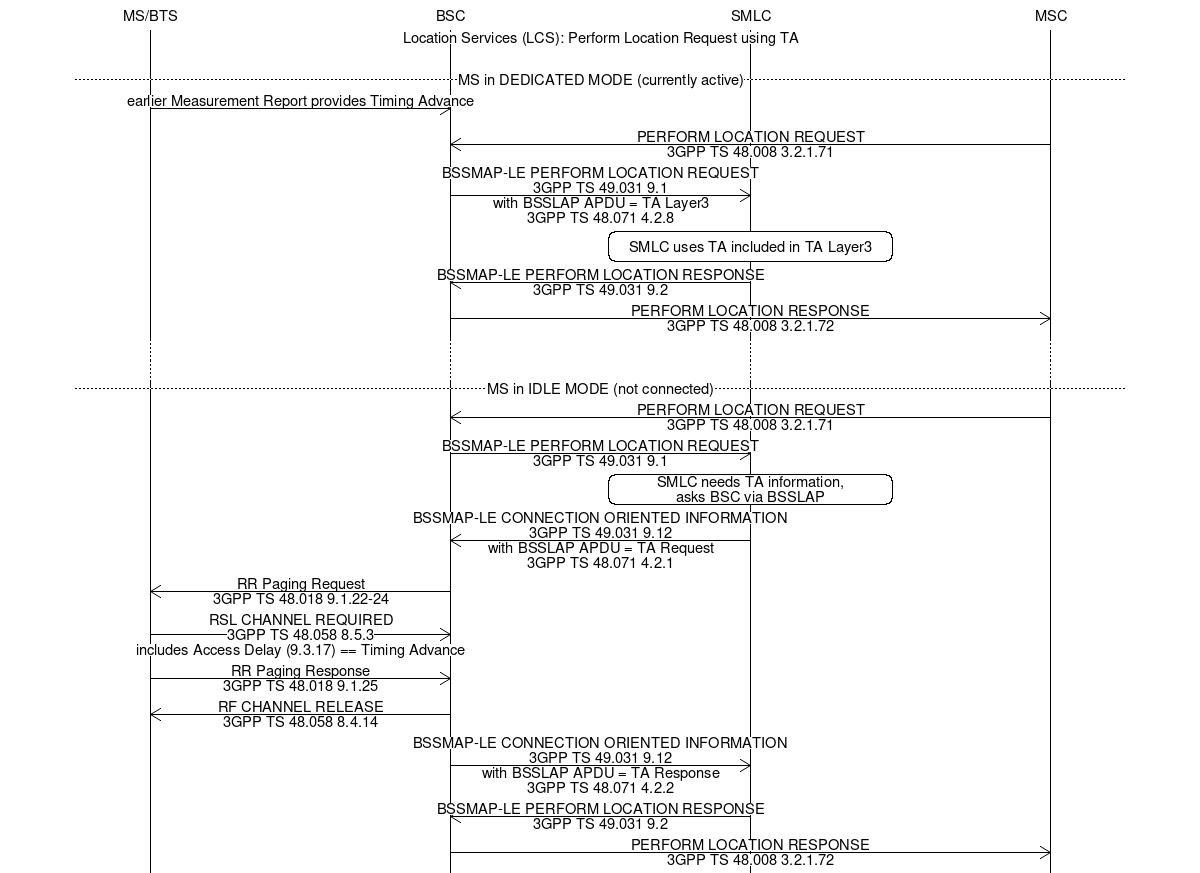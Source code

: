 msc {
  hscale="2";

  ms[label="MS/BTS"],bsc[label="BSC"],smlc[label="SMLC"],__msc[label="MSC"];

  ||| [label="Location Services (LCS): Perform Location Request using TA"];

  |||;
  --- [label="MS in DEDICATED MODE (currently active)"];

  ms =>> bsc [label="earlier Measurement Report provides Timing Advance"];

  bsc <<= __msc [label="PERFORM LOCATION REQUEST\n3GPP TS 48.008 3.2.1.71"];

  bsc =>> smlc [label="BSSMAP-LE PERFORM LOCATION REQUEST\n3GPP TS 49.031 9.1\nwith BSSLAP APDU = TA Layer3\n3GPP TS 48.071 4.2.8"];

  smlc rbox smlc [label="SMLC uses TA included in TA Layer3"];

  bsc <<= smlc [label="BSSMAP-LE PERFORM LOCATION RESPONSE\n3GPP TS 49.031 9.2"];

  bsc =>> __msc [label="PERFORM LOCATION RESPONSE\n3GPP TS 48.008 3.2.1.72"];

  ...;
  ...;
  --- [label="MS in IDLE MODE (not connected)"];

  bsc <<= __msc [label="PERFORM LOCATION REQUEST\n3GPP TS 48.008 3.2.1.71"];

  bsc =>> smlc [label="BSSMAP-LE PERFORM LOCATION REQUEST\n3GPP TS 49.031 9.1"];

  smlc rbox smlc [label="SMLC needs TA information,\nasks BSC via BSSLAP"];

  bsc <<= smlc [label="BSSMAP-LE CONNECTION ORIENTED INFORMATION\n3GPP TS 49.031 9.12\nwith BSSLAP APDU = TA Request\n3GPP TS 48.071 4.2.1"];


  ms <<= bsc [label="RR Paging Request\n3GPP TS 48.018 9.1.22-24"];

  ms =>> bsc [label="RSL CHANNEL REQUIRED\n3GPP TS 48.058 8.5.3\nincludes Access Delay (9.3.17) == Timing Advance"];

  ms =>> bsc [label="RR Paging Response\n3GPP TS 48.018 9.1.25"];

  ms <<= bsc [label="RF CHANNEL RELEASE\n3GPP TS 48.058 8.4.14"];

  bsc =>> smlc [label="BSSMAP-LE CONNECTION ORIENTED INFORMATION\n3GPP TS 49.031 9.12\nwith BSSLAP APDU = TA Response\n3GPP TS 48.071 4.2.2"];

  bsc <<= smlc [label="BSSMAP-LE PERFORM LOCATION RESPONSE\n3GPP TS 49.031 9.2"];

  bsc =>> __msc [label="PERFORM LOCATION RESPONSE\n3GPP TS 48.008 3.2.1.72"];
}
